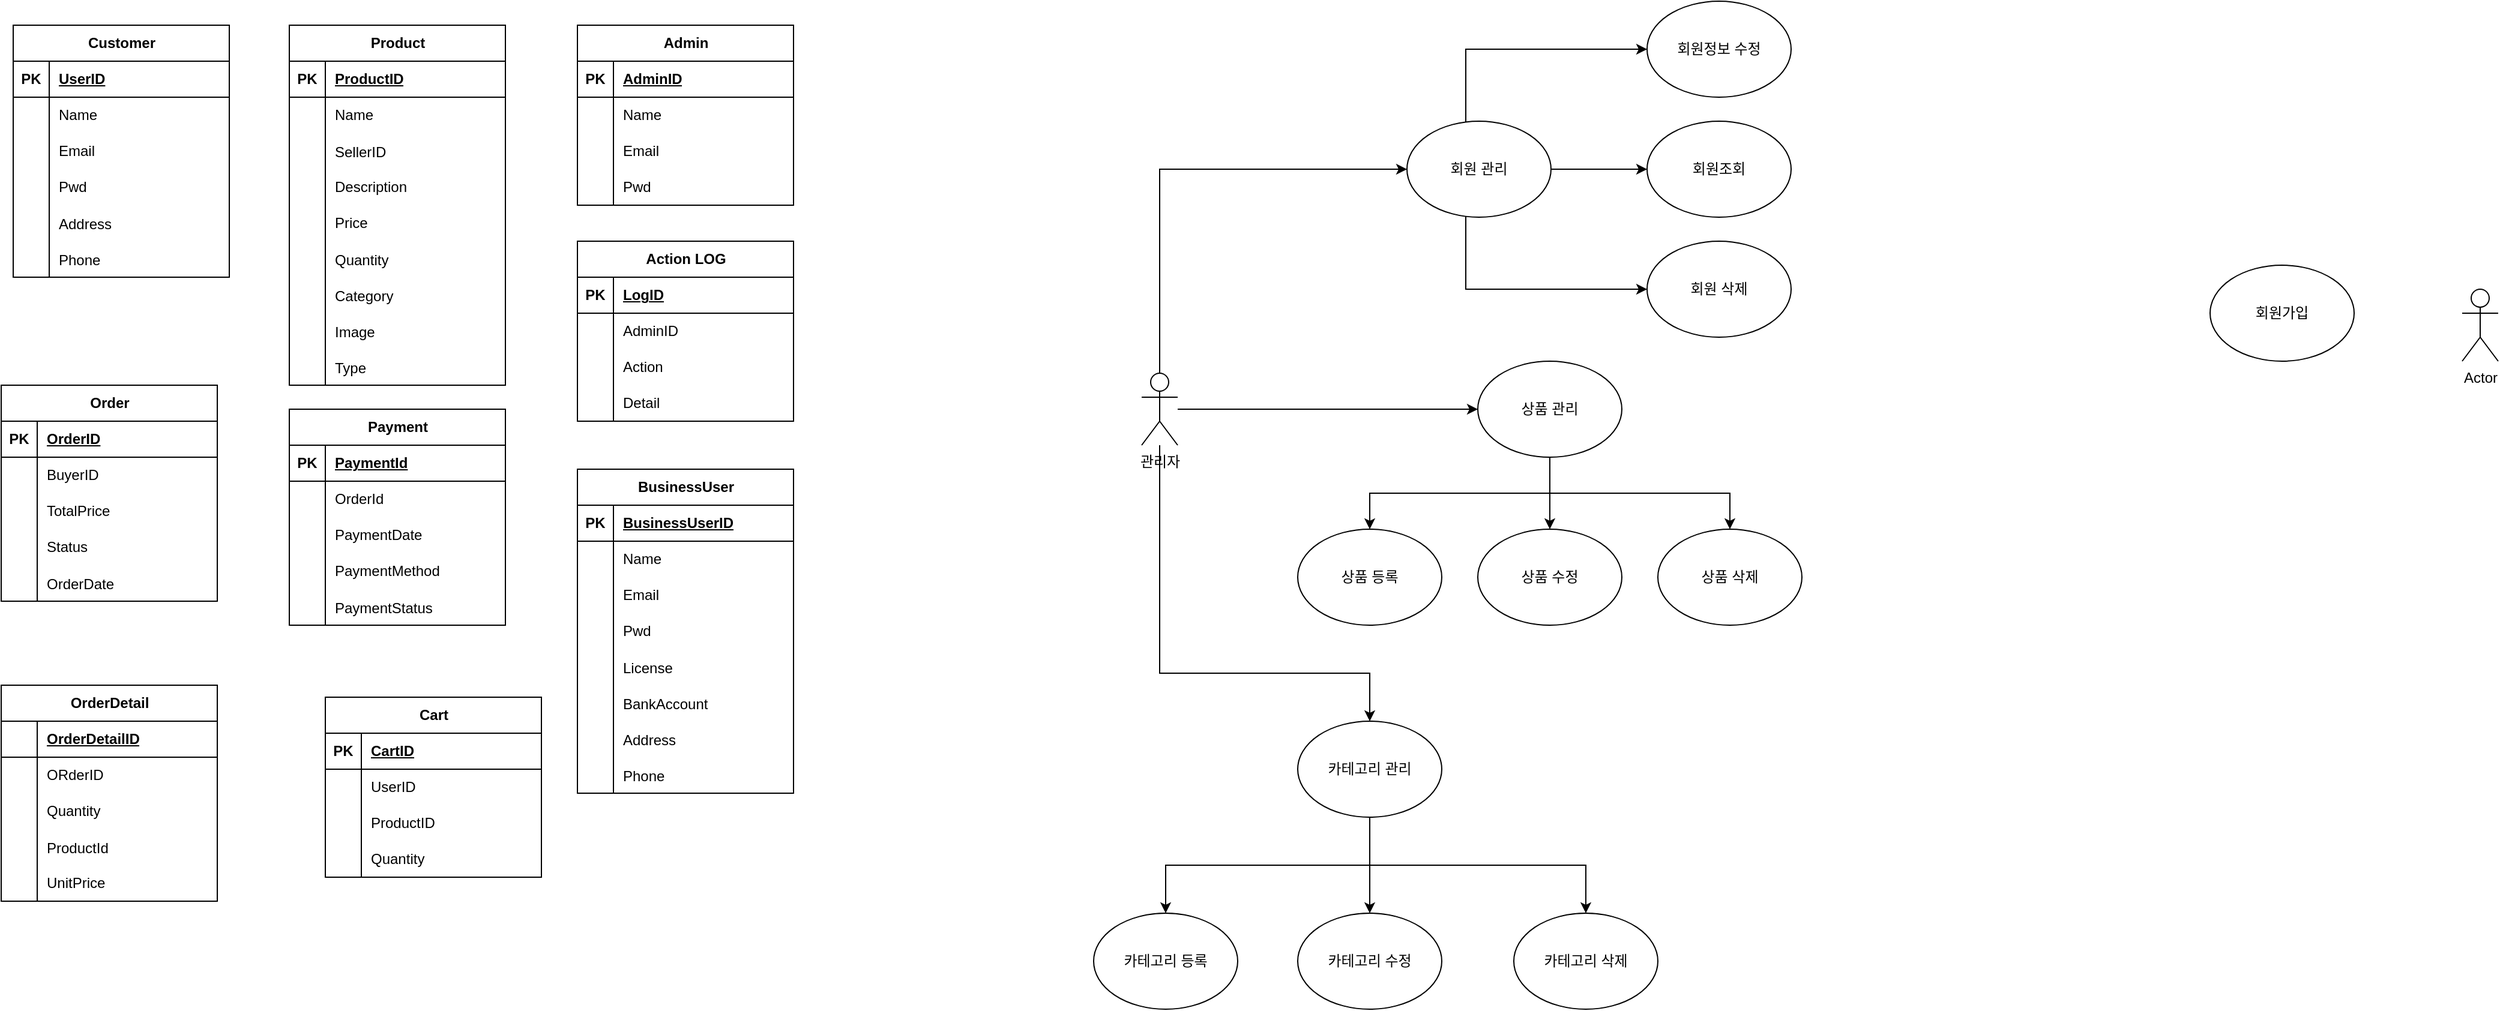 <mxfile version="24.7.12">
  <diagram name="페이지-1" id="uP_P-zgL6QfII3ChFyO7">
    <mxGraphModel dx="2074" dy="1132" grid="1" gridSize="10" guides="1" tooltips="1" connect="1" arrows="1" fold="1" page="1" pageScale="1" pageWidth="827" pageHeight="1169" math="0" shadow="0">
      <root>
        <mxCell id="0" />
        <mxCell id="1" parent="0" />
        <mxCell id="cni6qQfETZi5hYG43O0n-1" value="Customer" style="shape=table;startSize=30;container=1;collapsible=1;childLayout=tableLayout;fixedRows=1;rowLines=0;fontStyle=1;align=center;resizeLast=1;html=1;" parent="1" vertex="1">
          <mxGeometry x="80" y="150" width="180" height="210" as="geometry" />
        </mxCell>
        <mxCell id="cni6qQfETZi5hYG43O0n-2" value="" style="shape=tableRow;horizontal=0;startSize=0;swimlaneHead=0;swimlaneBody=0;fillColor=none;collapsible=0;dropTarget=0;points=[[0,0.5],[1,0.5]];portConstraint=eastwest;top=0;left=0;right=0;bottom=1;" parent="cni6qQfETZi5hYG43O0n-1" vertex="1">
          <mxGeometry y="30" width="180" height="30" as="geometry" />
        </mxCell>
        <mxCell id="cni6qQfETZi5hYG43O0n-3" value="PK" style="shape=partialRectangle;connectable=0;fillColor=none;top=0;left=0;bottom=0;right=0;fontStyle=1;overflow=hidden;whiteSpace=wrap;html=1;" parent="cni6qQfETZi5hYG43O0n-2" vertex="1">
          <mxGeometry width="30" height="30" as="geometry">
            <mxRectangle width="30" height="30" as="alternateBounds" />
          </mxGeometry>
        </mxCell>
        <mxCell id="cni6qQfETZi5hYG43O0n-4" value="UserID" style="shape=partialRectangle;connectable=0;fillColor=none;top=0;left=0;bottom=0;right=0;align=left;spacingLeft=6;fontStyle=5;overflow=hidden;whiteSpace=wrap;html=1;" parent="cni6qQfETZi5hYG43O0n-2" vertex="1">
          <mxGeometry x="30" width="150" height="30" as="geometry">
            <mxRectangle width="150" height="30" as="alternateBounds" />
          </mxGeometry>
        </mxCell>
        <mxCell id="cni6qQfETZi5hYG43O0n-5" value="" style="shape=tableRow;horizontal=0;startSize=0;swimlaneHead=0;swimlaneBody=0;fillColor=none;collapsible=0;dropTarget=0;points=[[0,0.5],[1,0.5]];portConstraint=eastwest;top=0;left=0;right=0;bottom=0;" parent="cni6qQfETZi5hYG43O0n-1" vertex="1">
          <mxGeometry y="60" width="180" height="30" as="geometry" />
        </mxCell>
        <mxCell id="cni6qQfETZi5hYG43O0n-6" value="" style="shape=partialRectangle;connectable=0;fillColor=none;top=0;left=0;bottom=0;right=0;editable=1;overflow=hidden;whiteSpace=wrap;html=1;" parent="cni6qQfETZi5hYG43O0n-5" vertex="1">
          <mxGeometry width="30" height="30" as="geometry">
            <mxRectangle width="30" height="30" as="alternateBounds" />
          </mxGeometry>
        </mxCell>
        <mxCell id="cni6qQfETZi5hYG43O0n-7" value="Name" style="shape=partialRectangle;connectable=0;fillColor=none;top=0;left=0;bottom=0;right=0;align=left;spacingLeft=6;overflow=hidden;whiteSpace=wrap;html=1;" parent="cni6qQfETZi5hYG43O0n-5" vertex="1">
          <mxGeometry x="30" width="150" height="30" as="geometry">
            <mxRectangle width="150" height="30" as="alternateBounds" />
          </mxGeometry>
        </mxCell>
        <mxCell id="cni6qQfETZi5hYG43O0n-8" value="" style="shape=tableRow;horizontal=0;startSize=0;swimlaneHead=0;swimlaneBody=0;fillColor=none;collapsible=0;dropTarget=0;points=[[0,0.5],[1,0.5]];portConstraint=eastwest;top=0;left=0;right=0;bottom=0;" parent="cni6qQfETZi5hYG43O0n-1" vertex="1">
          <mxGeometry y="90" width="180" height="30" as="geometry" />
        </mxCell>
        <mxCell id="cni6qQfETZi5hYG43O0n-9" value="" style="shape=partialRectangle;connectable=0;fillColor=none;top=0;left=0;bottom=0;right=0;editable=1;overflow=hidden;whiteSpace=wrap;html=1;" parent="cni6qQfETZi5hYG43O0n-8" vertex="1">
          <mxGeometry width="30" height="30" as="geometry">
            <mxRectangle width="30" height="30" as="alternateBounds" />
          </mxGeometry>
        </mxCell>
        <mxCell id="cni6qQfETZi5hYG43O0n-10" value="Email" style="shape=partialRectangle;connectable=0;fillColor=none;top=0;left=0;bottom=0;right=0;align=left;spacingLeft=6;overflow=hidden;whiteSpace=wrap;html=1;" parent="cni6qQfETZi5hYG43O0n-8" vertex="1">
          <mxGeometry x="30" width="150" height="30" as="geometry">
            <mxRectangle width="150" height="30" as="alternateBounds" />
          </mxGeometry>
        </mxCell>
        <mxCell id="cni6qQfETZi5hYG43O0n-11" value="" style="shape=tableRow;horizontal=0;startSize=0;swimlaneHead=0;swimlaneBody=0;fillColor=none;collapsible=0;dropTarget=0;points=[[0,0.5],[1,0.5]];portConstraint=eastwest;top=0;left=0;right=0;bottom=0;" parent="cni6qQfETZi5hYG43O0n-1" vertex="1">
          <mxGeometry y="120" width="180" height="30" as="geometry" />
        </mxCell>
        <mxCell id="cni6qQfETZi5hYG43O0n-12" value="" style="shape=partialRectangle;connectable=0;fillColor=none;top=0;left=0;bottom=0;right=0;editable=1;overflow=hidden;whiteSpace=wrap;html=1;" parent="cni6qQfETZi5hYG43O0n-11" vertex="1">
          <mxGeometry width="30" height="30" as="geometry">
            <mxRectangle width="30" height="30" as="alternateBounds" />
          </mxGeometry>
        </mxCell>
        <mxCell id="cni6qQfETZi5hYG43O0n-13" value="Pwd" style="shape=partialRectangle;connectable=0;fillColor=none;top=0;left=0;bottom=0;right=0;align=left;spacingLeft=6;overflow=hidden;whiteSpace=wrap;html=1;" parent="cni6qQfETZi5hYG43O0n-11" vertex="1">
          <mxGeometry x="30" width="150" height="30" as="geometry">
            <mxRectangle width="150" height="30" as="alternateBounds" />
          </mxGeometry>
        </mxCell>
        <mxCell id="cni6qQfETZi5hYG43O0n-15" value="" style="shape=tableRow;horizontal=0;startSize=0;swimlaneHead=0;swimlaneBody=0;fillColor=none;collapsible=0;dropTarget=0;points=[[0,0.5],[1,0.5]];portConstraint=eastwest;top=0;left=0;right=0;bottom=0;" parent="cni6qQfETZi5hYG43O0n-1" vertex="1">
          <mxGeometry y="150" width="180" height="30" as="geometry" />
        </mxCell>
        <mxCell id="cni6qQfETZi5hYG43O0n-16" value="" style="shape=partialRectangle;connectable=0;fillColor=none;top=0;left=0;bottom=0;right=0;editable=1;overflow=hidden;" parent="cni6qQfETZi5hYG43O0n-15" vertex="1">
          <mxGeometry width="30" height="30" as="geometry">
            <mxRectangle width="30" height="30" as="alternateBounds" />
          </mxGeometry>
        </mxCell>
        <mxCell id="cni6qQfETZi5hYG43O0n-17" value="Address" style="shape=partialRectangle;connectable=0;fillColor=none;top=0;left=0;bottom=0;right=0;align=left;spacingLeft=6;overflow=hidden;" parent="cni6qQfETZi5hYG43O0n-15" vertex="1">
          <mxGeometry x="30" width="150" height="30" as="geometry">
            <mxRectangle width="150" height="30" as="alternateBounds" />
          </mxGeometry>
        </mxCell>
        <mxCell id="cni6qQfETZi5hYG43O0n-18" value="" style="shape=tableRow;horizontal=0;startSize=0;swimlaneHead=0;swimlaneBody=0;fillColor=none;collapsible=0;dropTarget=0;points=[[0,0.5],[1,0.5]];portConstraint=eastwest;top=0;left=0;right=0;bottom=0;" parent="cni6qQfETZi5hYG43O0n-1" vertex="1">
          <mxGeometry y="180" width="180" height="30" as="geometry" />
        </mxCell>
        <mxCell id="cni6qQfETZi5hYG43O0n-19" value="" style="shape=partialRectangle;connectable=0;fillColor=none;top=0;left=0;bottom=0;right=0;editable=1;overflow=hidden;" parent="cni6qQfETZi5hYG43O0n-18" vertex="1">
          <mxGeometry width="30" height="30" as="geometry">
            <mxRectangle width="30" height="30" as="alternateBounds" />
          </mxGeometry>
        </mxCell>
        <mxCell id="cni6qQfETZi5hYG43O0n-20" value="Phone" style="shape=partialRectangle;connectable=0;fillColor=none;top=0;left=0;bottom=0;right=0;align=left;spacingLeft=6;overflow=hidden;" parent="cni6qQfETZi5hYG43O0n-18" vertex="1">
          <mxGeometry x="30" width="150" height="30" as="geometry">
            <mxRectangle width="150" height="30" as="alternateBounds" />
          </mxGeometry>
        </mxCell>
        <mxCell id="cni6qQfETZi5hYG43O0n-21" value="Product" style="shape=table;startSize=30;container=1;collapsible=1;childLayout=tableLayout;fixedRows=1;rowLines=0;fontStyle=1;align=center;resizeLast=1;html=1;" parent="1" vertex="1">
          <mxGeometry x="310" y="150" width="180" height="300" as="geometry" />
        </mxCell>
        <mxCell id="cni6qQfETZi5hYG43O0n-22" value="" style="shape=tableRow;horizontal=0;startSize=0;swimlaneHead=0;swimlaneBody=0;fillColor=none;collapsible=0;dropTarget=0;points=[[0,0.5],[1,0.5]];portConstraint=eastwest;top=0;left=0;right=0;bottom=1;" parent="cni6qQfETZi5hYG43O0n-21" vertex="1">
          <mxGeometry y="30" width="180" height="30" as="geometry" />
        </mxCell>
        <mxCell id="cni6qQfETZi5hYG43O0n-23" value="PK" style="shape=partialRectangle;connectable=0;fillColor=none;top=0;left=0;bottom=0;right=0;fontStyle=1;overflow=hidden;whiteSpace=wrap;html=1;" parent="cni6qQfETZi5hYG43O0n-22" vertex="1">
          <mxGeometry width="30" height="30" as="geometry">
            <mxRectangle width="30" height="30" as="alternateBounds" />
          </mxGeometry>
        </mxCell>
        <mxCell id="cni6qQfETZi5hYG43O0n-24" value="ProductID" style="shape=partialRectangle;connectable=0;fillColor=none;top=0;left=0;bottom=0;right=0;align=left;spacingLeft=6;fontStyle=5;overflow=hidden;whiteSpace=wrap;html=1;" parent="cni6qQfETZi5hYG43O0n-22" vertex="1">
          <mxGeometry x="30" width="150" height="30" as="geometry">
            <mxRectangle width="150" height="30" as="alternateBounds" />
          </mxGeometry>
        </mxCell>
        <mxCell id="cni6qQfETZi5hYG43O0n-25" value="" style="shape=tableRow;horizontal=0;startSize=0;swimlaneHead=0;swimlaneBody=0;fillColor=none;collapsible=0;dropTarget=0;points=[[0,0.5],[1,0.5]];portConstraint=eastwest;top=0;left=0;right=0;bottom=0;" parent="cni6qQfETZi5hYG43O0n-21" vertex="1">
          <mxGeometry y="60" width="180" height="30" as="geometry" />
        </mxCell>
        <mxCell id="cni6qQfETZi5hYG43O0n-26" value="" style="shape=partialRectangle;connectable=0;fillColor=none;top=0;left=0;bottom=0;right=0;editable=1;overflow=hidden;whiteSpace=wrap;html=1;" parent="cni6qQfETZi5hYG43O0n-25" vertex="1">
          <mxGeometry width="30" height="30" as="geometry">
            <mxRectangle width="30" height="30" as="alternateBounds" />
          </mxGeometry>
        </mxCell>
        <mxCell id="cni6qQfETZi5hYG43O0n-27" value="Name" style="shape=partialRectangle;connectable=0;fillColor=none;top=0;left=0;bottom=0;right=0;align=left;spacingLeft=6;overflow=hidden;whiteSpace=wrap;html=1;" parent="cni6qQfETZi5hYG43O0n-25" vertex="1">
          <mxGeometry x="30" width="150" height="30" as="geometry">
            <mxRectangle width="150" height="30" as="alternateBounds" />
          </mxGeometry>
        </mxCell>
        <mxCell id="cni6qQfETZi5hYG43O0n-136" value="" style="shape=tableRow;horizontal=0;startSize=0;swimlaneHead=0;swimlaneBody=0;fillColor=none;collapsible=0;dropTarget=0;points=[[0,0.5],[1,0.5]];portConstraint=eastwest;top=0;left=0;right=0;bottom=0;" parent="cni6qQfETZi5hYG43O0n-21" vertex="1">
          <mxGeometry y="90" width="180" height="30" as="geometry" />
        </mxCell>
        <mxCell id="cni6qQfETZi5hYG43O0n-137" value="" style="shape=partialRectangle;connectable=0;fillColor=none;top=0;left=0;bottom=0;right=0;editable=1;overflow=hidden;" parent="cni6qQfETZi5hYG43O0n-136" vertex="1">
          <mxGeometry width="30" height="30" as="geometry">
            <mxRectangle width="30" height="30" as="alternateBounds" />
          </mxGeometry>
        </mxCell>
        <mxCell id="cni6qQfETZi5hYG43O0n-138" value="SellerID" style="shape=partialRectangle;connectable=0;fillColor=none;top=0;left=0;bottom=0;right=0;align=left;spacingLeft=6;overflow=hidden;" parent="cni6qQfETZi5hYG43O0n-136" vertex="1">
          <mxGeometry x="30" width="150" height="30" as="geometry">
            <mxRectangle width="150" height="30" as="alternateBounds" />
          </mxGeometry>
        </mxCell>
        <mxCell id="cni6qQfETZi5hYG43O0n-28" value="" style="shape=tableRow;horizontal=0;startSize=0;swimlaneHead=0;swimlaneBody=0;fillColor=none;collapsible=0;dropTarget=0;points=[[0,0.5],[1,0.5]];portConstraint=eastwest;top=0;left=0;right=0;bottom=0;" parent="cni6qQfETZi5hYG43O0n-21" vertex="1">
          <mxGeometry y="120" width="180" height="30" as="geometry" />
        </mxCell>
        <mxCell id="cni6qQfETZi5hYG43O0n-29" value="" style="shape=partialRectangle;connectable=0;fillColor=none;top=0;left=0;bottom=0;right=0;editable=1;overflow=hidden;whiteSpace=wrap;html=1;" parent="cni6qQfETZi5hYG43O0n-28" vertex="1">
          <mxGeometry width="30" height="30" as="geometry">
            <mxRectangle width="30" height="30" as="alternateBounds" />
          </mxGeometry>
        </mxCell>
        <mxCell id="cni6qQfETZi5hYG43O0n-30" value="Description" style="shape=partialRectangle;connectable=0;fillColor=none;top=0;left=0;bottom=0;right=0;align=left;spacingLeft=6;overflow=hidden;whiteSpace=wrap;html=1;" parent="cni6qQfETZi5hYG43O0n-28" vertex="1">
          <mxGeometry x="30" width="150" height="30" as="geometry">
            <mxRectangle width="150" height="30" as="alternateBounds" />
          </mxGeometry>
        </mxCell>
        <mxCell id="cni6qQfETZi5hYG43O0n-31" value="" style="shape=tableRow;horizontal=0;startSize=0;swimlaneHead=0;swimlaneBody=0;fillColor=none;collapsible=0;dropTarget=0;points=[[0,0.5],[1,0.5]];portConstraint=eastwest;top=0;left=0;right=0;bottom=0;" parent="cni6qQfETZi5hYG43O0n-21" vertex="1">
          <mxGeometry y="150" width="180" height="30" as="geometry" />
        </mxCell>
        <mxCell id="cni6qQfETZi5hYG43O0n-32" value="" style="shape=partialRectangle;connectable=0;fillColor=none;top=0;left=0;bottom=0;right=0;editable=1;overflow=hidden;whiteSpace=wrap;html=1;" parent="cni6qQfETZi5hYG43O0n-31" vertex="1">
          <mxGeometry width="30" height="30" as="geometry">
            <mxRectangle width="30" height="30" as="alternateBounds" />
          </mxGeometry>
        </mxCell>
        <mxCell id="cni6qQfETZi5hYG43O0n-33" value="Price" style="shape=partialRectangle;connectable=0;fillColor=none;top=0;left=0;bottom=0;right=0;align=left;spacingLeft=6;overflow=hidden;whiteSpace=wrap;html=1;" parent="cni6qQfETZi5hYG43O0n-31" vertex="1">
          <mxGeometry x="30" width="150" height="30" as="geometry">
            <mxRectangle width="150" height="30" as="alternateBounds" />
          </mxGeometry>
        </mxCell>
        <mxCell id="cni6qQfETZi5hYG43O0n-34" value="" style="shape=tableRow;horizontal=0;startSize=0;swimlaneHead=0;swimlaneBody=0;fillColor=none;collapsible=0;dropTarget=0;points=[[0,0.5],[1,0.5]];portConstraint=eastwest;top=0;left=0;right=0;bottom=0;" parent="cni6qQfETZi5hYG43O0n-21" vertex="1">
          <mxGeometry y="180" width="180" height="30" as="geometry" />
        </mxCell>
        <mxCell id="cni6qQfETZi5hYG43O0n-35" value="" style="shape=partialRectangle;connectable=0;fillColor=none;top=0;left=0;bottom=0;right=0;editable=1;overflow=hidden;" parent="cni6qQfETZi5hYG43O0n-34" vertex="1">
          <mxGeometry width="30" height="30" as="geometry">
            <mxRectangle width="30" height="30" as="alternateBounds" />
          </mxGeometry>
        </mxCell>
        <mxCell id="cni6qQfETZi5hYG43O0n-36" value="Quantity" style="shape=partialRectangle;connectable=0;fillColor=none;top=0;left=0;bottom=0;right=0;align=left;spacingLeft=6;overflow=hidden;" parent="cni6qQfETZi5hYG43O0n-34" vertex="1">
          <mxGeometry x="30" width="150" height="30" as="geometry">
            <mxRectangle width="150" height="30" as="alternateBounds" />
          </mxGeometry>
        </mxCell>
        <mxCell id="cni6qQfETZi5hYG43O0n-37" value="" style="shape=tableRow;horizontal=0;startSize=0;swimlaneHead=0;swimlaneBody=0;fillColor=none;collapsible=0;dropTarget=0;points=[[0,0.5],[1,0.5]];portConstraint=eastwest;top=0;left=0;right=0;bottom=0;" parent="cni6qQfETZi5hYG43O0n-21" vertex="1">
          <mxGeometry y="210" width="180" height="30" as="geometry" />
        </mxCell>
        <mxCell id="cni6qQfETZi5hYG43O0n-38" value="" style="shape=partialRectangle;connectable=0;fillColor=none;top=0;left=0;bottom=0;right=0;editable=1;overflow=hidden;" parent="cni6qQfETZi5hYG43O0n-37" vertex="1">
          <mxGeometry width="30" height="30" as="geometry">
            <mxRectangle width="30" height="30" as="alternateBounds" />
          </mxGeometry>
        </mxCell>
        <mxCell id="cni6qQfETZi5hYG43O0n-39" value="Category" style="shape=partialRectangle;connectable=0;fillColor=none;top=0;left=0;bottom=0;right=0;align=left;spacingLeft=6;overflow=hidden;" parent="cni6qQfETZi5hYG43O0n-37" vertex="1">
          <mxGeometry x="30" width="150" height="30" as="geometry">
            <mxRectangle width="150" height="30" as="alternateBounds" />
          </mxGeometry>
        </mxCell>
        <mxCell id="cni6qQfETZi5hYG43O0n-53" value="" style="shape=tableRow;horizontal=0;startSize=0;swimlaneHead=0;swimlaneBody=0;fillColor=none;collapsible=0;dropTarget=0;points=[[0,0.5],[1,0.5]];portConstraint=eastwest;top=0;left=0;right=0;bottom=0;" parent="cni6qQfETZi5hYG43O0n-21" vertex="1">
          <mxGeometry y="240" width="180" height="30" as="geometry" />
        </mxCell>
        <mxCell id="cni6qQfETZi5hYG43O0n-54" value="" style="shape=partialRectangle;connectable=0;fillColor=none;top=0;left=0;bottom=0;right=0;editable=1;overflow=hidden;" parent="cni6qQfETZi5hYG43O0n-53" vertex="1">
          <mxGeometry width="30" height="30" as="geometry">
            <mxRectangle width="30" height="30" as="alternateBounds" />
          </mxGeometry>
        </mxCell>
        <mxCell id="cni6qQfETZi5hYG43O0n-55" value="Image" style="shape=partialRectangle;connectable=0;fillColor=none;top=0;left=0;bottom=0;right=0;align=left;spacingLeft=6;overflow=hidden;" parent="cni6qQfETZi5hYG43O0n-53" vertex="1">
          <mxGeometry x="30" width="150" height="30" as="geometry">
            <mxRectangle width="150" height="30" as="alternateBounds" />
          </mxGeometry>
        </mxCell>
        <mxCell id="cni6qQfETZi5hYG43O0n-139" value="" style="shape=tableRow;horizontal=0;startSize=0;swimlaneHead=0;swimlaneBody=0;fillColor=none;collapsible=0;dropTarget=0;points=[[0,0.5],[1,0.5]];portConstraint=eastwest;top=0;left=0;right=0;bottom=0;" parent="cni6qQfETZi5hYG43O0n-21" vertex="1">
          <mxGeometry y="270" width="180" height="30" as="geometry" />
        </mxCell>
        <mxCell id="cni6qQfETZi5hYG43O0n-140" value="" style="shape=partialRectangle;connectable=0;fillColor=none;top=0;left=0;bottom=0;right=0;editable=1;overflow=hidden;" parent="cni6qQfETZi5hYG43O0n-139" vertex="1">
          <mxGeometry width="30" height="30" as="geometry">
            <mxRectangle width="30" height="30" as="alternateBounds" />
          </mxGeometry>
        </mxCell>
        <mxCell id="cni6qQfETZi5hYG43O0n-141" value="Type" style="shape=partialRectangle;connectable=0;fillColor=none;top=0;left=0;bottom=0;right=0;align=left;spacingLeft=6;overflow=hidden;" parent="cni6qQfETZi5hYG43O0n-139" vertex="1">
          <mxGeometry x="30" width="150" height="30" as="geometry">
            <mxRectangle width="150" height="30" as="alternateBounds" />
          </mxGeometry>
        </mxCell>
        <mxCell id="cni6qQfETZi5hYG43O0n-40" value="Cart" style="shape=table;startSize=30;container=1;collapsible=1;childLayout=tableLayout;fixedRows=1;rowLines=0;fontStyle=1;align=center;resizeLast=1;html=1;" parent="1" vertex="1">
          <mxGeometry x="340" y="710" width="180" height="150" as="geometry" />
        </mxCell>
        <mxCell id="cni6qQfETZi5hYG43O0n-41" value="" style="shape=tableRow;horizontal=0;startSize=0;swimlaneHead=0;swimlaneBody=0;fillColor=none;collapsible=0;dropTarget=0;points=[[0,0.5],[1,0.5]];portConstraint=eastwest;top=0;left=0;right=0;bottom=1;" parent="cni6qQfETZi5hYG43O0n-40" vertex="1">
          <mxGeometry y="30" width="180" height="30" as="geometry" />
        </mxCell>
        <mxCell id="cni6qQfETZi5hYG43O0n-42" value="PK" style="shape=partialRectangle;connectable=0;fillColor=none;top=0;left=0;bottom=0;right=0;fontStyle=1;overflow=hidden;whiteSpace=wrap;html=1;" parent="cni6qQfETZi5hYG43O0n-41" vertex="1">
          <mxGeometry width="30" height="30" as="geometry">
            <mxRectangle width="30" height="30" as="alternateBounds" />
          </mxGeometry>
        </mxCell>
        <mxCell id="cni6qQfETZi5hYG43O0n-43" value="CartID" style="shape=partialRectangle;connectable=0;fillColor=none;top=0;left=0;bottom=0;right=0;align=left;spacingLeft=6;fontStyle=5;overflow=hidden;whiteSpace=wrap;html=1;" parent="cni6qQfETZi5hYG43O0n-41" vertex="1">
          <mxGeometry x="30" width="150" height="30" as="geometry">
            <mxRectangle width="150" height="30" as="alternateBounds" />
          </mxGeometry>
        </mxCell>
        <mxCell id="cni6qQfETZi5hYG43O0n-44" value="" style="shape=tableRow;horizontal=0;startSize=0;swimlaneHead=0;swimlaneBody=0;fillColor=none;collapsible=0;dropTarget=0;points=[[0,0.5],[1,0.5]];portConstraint=eastwest;top=0;left=0;right=0;bottom=0;" parent="cni6qQfETZi5hYG43O0n-40" vertex="1">
          <mxGeometry y="60" width="180" height="30" as="geometry" />
        </mxCell>
        <mxCell id="cni6qQfETZi5hYG43O0n-45" value="" style="shape=partialRectangle;connectable=0;fillColor=none;top=0;left=0;bottom=0;right=0;editable=1;overflow=hidden;whiteSpace=wrap;html=1;" parent="cni6qQfETZi5hYG43O0n-44" vertex="1">
          <mxGeometry width="30" height="30" as="geometry">
            <mxRectangle width="30" height="30" as="alternateBounds" />
          </mxGeometry>
        </mxCell>
        <mxCell id="cni6qQfETZi5hYG43O0n-46" value="UserID" style="shape=partialRectangle;connectable=0;fillColor=none;top=0;left=0;bottom=0;right=0;align=left;spacingLeft=6;overflow=hidden;whiteSpace=wrap;html=1;" parent="cni6qQfETZi5hYG43O0n-44" vertex="1">
          <mxGeometry x="30" width="150" height="30" as="geometry">
            <mxRectangle width="150" height="30" as="alternateBounds" />
          </mxGeometry>
        </mxCell>
        <mxCell id="cni6qQfETZi5hYG43O0n-47" value="" style="shape=tableRow;horizontal=0;startSize=0;swimlaneHead=0;swimlaneBody=0;fillColor=none;collapsible=0;dropTarget=0;points=[[0,0.5],[1,0.5]];portConstraint=eastwest;top=0;left=0;right=0;bottom=0;" parent="cni6qQfETZi5hYG43O0n-40" vertex="1">
          <mxGeometry y="90" width="180" height="30" as="geometry" />
        </mxCell>
        <mxCell id="cni6qQfETZi5hYG43O0n-48" value="" style="shape=partialRectangle;connectable=0;fillColor=none;top=0;left=0;bottom=0;right=0;editable=1;overflow=hidden;whiteSpace=wrap;html=1;" parent="cni6qQfETZi5hYG43O0n-47" vertex="1">
          <mxGeometry width="30" height="30" as="geometry">
            <mxRectangle width="30" height="30" as="alternateBounds" />
          </mxGeometry>
        </mxCell>
        <mxCell id="cni6qQfETZi5hYG43O0n-49" value="ProductID" style="shape=partialRectangle;connectable=0;fillColor=none;top=0;left=0;bottom=0;right=0;align=left;spacingLeft=6;overflow=hidden;whiteSpace=wrap;html=1;" parent="cni6qQfETZi5hYG43O0n-47" vertex="1">
          <mxGeometry x="30" width="150" height="30" as="geometry">
            <mxRectangle width="150" height="30" as="alternateBounds" />
          </mxGeometry>
        </mxCell>
        <mxCell id="cni6qQfETZi5hYG43O0n-50" value="" style="shape=tableRow;horizontal=0;startSize=0;swimlaneHead=0;swimlaneBody=0;fillColor=none;collapsible=0;dropTarget=0;points=[[0,0.5],[1,0.5]];portConstraint=eastwest;top=0;left=0;right=0;bottom=0;" parent="cni6qQfETZi5hYG43O0n-40" vertex="1">
          <mxGeometry y="120" width="180" height="30" as="geometry" />
        </mxCell>
        <mxCell id="cni6qQfETZi5hYG43O0n-51" value="" style="shape=partialRectangle;connectable=0;fillColor=none;top=0;left=0;bottom=0;right=0;editable=1;overflow=hidden;whiteSpace=wrap;html=1;" parent="cni6qQfETZi5hYG43O0n-50" vertex="1">
          <mxGeometry width="30" height="30" as="geometry">
            <mxRectangle width="30" height="30" as="alternateBounds" />
          </mxGeometry>
        </mxCell>
        <mxCell id="cni6qQfETZi5hYG43O0n-52" value="Quantity" style="shape=partialRectangle;connectable=0;fillColor=none;top=0;left=0;bottom=0;right=0;align=left;spacingLeft=6;overflow=hidden;whiteSpace=wrap;html=1;" parent="cni6qQfETZi5hYG43O0n-50" vertex="1">
          <mxGeometry x="30" width="150" height="30" as="geometry">
            <mxRectangle width="150" height="30" as="alternateBounds" />
          </mxGeometry>
        </mxCell>
        <mxCell id="cni6qQfETZi5hYG43O0n-56" value="Order" style="shape=table;startSize=30;container=1;collapsible=1;childLayout=tableLayout;fixedRows=1;rowLines=0;fontStyle=1;align=center;resizeLast=1;html=1;" parent="1" vertex="1">
          <mxGeometry x="70" y="450" width="180" height="180" as="geometry" />
        </mxCell>
        <mxCell id="cni6qQfETZi5hYG43O0n-57" value="" style="shape=tableRow;horizontal=0;startSize=0;swimlaneHead=0;swimlaneBody=0;fillColor=none;collapsible=0;dropTarget=0;points=[[0,0.5],[1,0.5]];portConstraint=eastwest;top=0;left=0;right=0;bottom=1;" parent="cni6qQfETZi5hYG43O0n-56" vertex="1">
          <mxGeometry y="30" width="180" height="30" as="geometry" />
        </mxCell>
        <mxCell id="cni6qQfETZi5hYG43O0n-58" value="PK" style="shape=partialRectangle;connectable=0;fillColor=none;top=0;left=0;bottom=0;right=0;fontStyle=1;overflow=hidden;whiteSpace=wrap;html=1;" parent="cni6qQfETZi5hYG43O0n-57" vertex="1">
          <mxGeometry width="30" height="30" as="geometry">
            <mxRectangle width="30" height="30" as="alternateBounds" />
          </mxGeometry>
        </mxCell>
        <mxCell id="cni6qQfETZi5hYG43O0n-59" value="OrderID" style="shape=partialRectangle;connectable=0;fillColor=none;top=0;left=0;bottom=0;right=0;align=left;spacingLeft=6;fontStyle=5;overflow=hidden;whiteSpace=wrap;html=1;" parent="cni6qQfETZi5hYG43O0n-57" vertex="1">
          <mxGeometry x="30" width="150" height="30" as="geometry">
            <mxRectangle width="150" height="30" as="alternateBounds" />
          </mxGeometry>
        </mxCell>
        <mxCell id="cni6qQfETZi5hYG43O0n-60" value="" style="shape=tableRow;horizontal=0;startSize=0;swimlaneHead=0;swimlaneBody=0;fillColor=none;collapsible=0;dropTarget=0;points=[[0,0.5],[1,0.5]];portConstraint=eastwest;top=0;left=0;right=0;bottom=0;" parent="cni6qQfETZi5hYG43O0n-56" vertex="1">
          <mxGeometry y="60" width="180" height="30" as="geometry" />
        </mxCell>
        <mxCell id="cni6qQfETZi5hYG43O0n-61" value="" style="shape=partialRectangle;connectable=0;fillColor=none;top=0;left=0;bottom=0;right=0;editable=1;overflow=hidden;whiteSpace=wrap;html=1;" parent="cni6qQfETZi5hYG43O0n-60" vertex="1">
          <mxGeometry width="30" height="30" as="geometry">
            <mxRectangle width="30" height="30" as="alternateBounds" />
          </mxGeometry>
        </mxCell>
        <mxCell id="cni6qQfETZi5hYG43O0n-62" value="BuyerID" style="shape=partialRectangle;connectable=0;fillColor=none;top=0;left=0;bottom=0;right=0;align=left;spacingLeft=6;overflow=hidden;whiteSpace=wrap;html=1;" parent="cni6qQfETZi5hYG43O0n-60" vertex="1">
          <mxGeometry x="30" width="150" height="30" as="geometry">
            <mxRectangle width="150" height="30" as="alternateBounds" />
          </mxGeometry>
        </mxCell>
        <mxCell id="cni6qQfETZi5hYG43O0n-63" value="" style="shape=tableRow;horizontal=0;startSize=0;swimlaneHead=0;swimlaneBody=0;fillColor=none;collapsible=0;dropTarget=0;points=[[0,0.5],[1,0.5]];portConstraint=eastwest;top=0;left=0;right=0;bottom=0;" parent="cni6qQfETZi5hYG43O0n-56" vertex="1">
          <mxGeometry y="90" width="180" height="30" as="geometry" />
        </mxCell>
        <mxCell id="cni6qQfETZi5hYG43O0n-64" value="" style="shape=partialRectangle;connectable=0;fillColor=none;top=0;left=0;bottom=0;right=0;editable=1;overflow=hidden;whiteSpace=wrap;html=1;" parent="cni6qQfETZi5hYG43O0n-63" vertex="1">
          <mxGeometry width="30" height="30" as="geometry">
            <mxRectangle width="30" height="30" as="alternateBounds" />
          </mxGeometry>
        </mxCell>
        <mxCell id="cni6qQfETZi5hYG43O0n-65" value="TotalPrice" style="shape=partialRectangle;connectable=0;fillColor=none;top=0;left=0;bottom=0;right=0;align=left;spacingLeft=6;overflow=hidden;whiteSpace=wrap;html=1;" parent="cni6qQfETZi5hYG43O0n-63" vertex="1">
          <mxGeometry x="30" width="150" height="30" as="geometry">
            <mxRectangle width="150" height="30" as="alternateBounds" />
          </mxGeometry>
        </mxCell>
        <mxCell id="cni6qQfETZi5hYG43O0n-66" value="" style="shape=tableRow;horizontal=0;startSize=0;swimlaneHead=0;swimlaneBody=0;fillColor=none;collapsible=0;dropTarget=0;points=[[0,0.5],[1,0.5]];portConstraint=eastwest;top=0;left=0;right=0;bottom=0;" parent="cni6qQfETZi5hYG43O0n-56" vertex="1">
          <mxGeometry y="120" width="180" height="30" as="geometry" />
        </mxCell>
        <mxCell id="cni6qQfETZi5hYG43O0n-67" value="" style="shape=partialRectangle;connectable=0;fillColor=none;top=0;left=0;bottom=0;right=0;editable=1;overflow=hidden;whiteSpace=wrap;html=1;" parent="cni6qQfETZi5hYG43O0n-66" vertex="1">
          <mxGeometry width="30" height="30" as="geometry">
            <mxRectangle width="30" height="30" as="alternateBounds" />
          </mxGeometry>
        </mxCell>
        <mxCell id="cni6qQfETZi5hYG43O0n-68" value="Status" style="shape=partialRectangle;connectable=0;fillColor=none;top=0;left=0;bottom=0;right=0;align=left;spacingLeft=6;overflow=hidden;whiteSpace=wrap;html=1;" parent="cni6qQfETZi5hYG43O0n-66" vertex="1">
          <mxGeometry x="30" width="150" height="30" as="geometry">
            <mxRectangle width="150" height="30" as="alternateBounds" />
          </mxGeometry>
        </mxCell>
        <mxCell id="cni6qQfETZi5hYG43O0n-69" value="" style="shape=tableRow;horizontal=0;startSize=0;swimlaneHead=0;swimlaneBody=0;fillColor=none;collapsible=0;dropTarget=0;points=[[0,0.5],[1,0.5]];portConstraint=eastwest;top=0;left=0;right=0;bottom=0;" parent="cni6qQfETZi5hYG43O0n-56" vertex="1">
          <mxGeometry y="150" width="180" height="30" as="geometry" />
        </mxCell>
        <mxCell id="cni6qQfETZi5hYG43O0n-70" value="" style="shape=partialRectangle;connectable=0;fillColor=none;top=0;left=0;bottom=0;right=0;editable=1;overflow=hidden;" parent="cni6qQfETZi5hYG43O0n-69" vertex="1">
          <mxGeometry width="30" height="30" as="geometry">
            <mxRectangle width="30" height="30" as="alternateBounds" />
          </mxGeometry>
        </mxCell>
        <mxCell id="cni6qQfETZi5hYG43O0n-71" value="OrderDate" style="shape=partialRectangle;connectable=0;fillColor=none;top=0;left=0;bottom=0;right=0;align=left;spacingLeft=6;overflow=hidden;" parent="cni6qQfETZi5hYG43O0n-69" vertex="1">
          <mxGeometry x="30" width="150" height="30" as="geometry">
            <mxRectangle width="150" height="30" as="alternateBounds" />
          </mxGeometry>
        </mxCell>
        <mxCell id="cni6qQfETZi5hYG43O0n-72" value="OrderDetail" style="shape=table;startSize=30;container=1;collapsible=1;childLayout=tableLayout;fixedRows=1;rowLines=0;fontStyle=1;align=center;resizeLast=1;html=1;" parent="1" vertex="1">
          <mxGeometry x="70" y="700" width="180" height="180" as="geometry" />
        </mxCell>
        <mxCell id="cni6qQfETZi5hYG43O0n-73" value="" style="shape=tableRow;horizontal=0;startSize=0;swimlaneHead=0;swimlaneBody=0;fillColor=none;collapsible=0;dropTarget=0;points=[[0,0.5],[1,0.5]];portConstraint=eastwest;top=0;left=0;right=0;bottom=1;" parent="cni6qQfETZi5hYG43O0n-72" vertex="1">
          <mxGeometry y="30" width="180" height="30" as="geometry" />
        </mxCell>
        <mxCell id="cni6qQfETZi5hYG43O0n-74" value="&lt;blockquote style=&quot;margin: 0 0 0 40px; border: none; padding: 0px;&quot;&gt;&lt;blockquote style=&quot;margin: 0 0 0 40px; border: none; padding: 0px;&quot;&gt;PK&lt;/blockquote&gt;&lt;/blockquote&gt;" style="shape=partialRectangle;connectable=0;fillColor=none;top=0;left=0;bottom=0;right=0;fontStyle=1;overflow=hidden;whiteSpace=wrap;html=1;" parent="cni6qQfETZi5hYG43O0n-73" vertex="1">
          <mxGeometry width="30" height="30" as="geometry">
            <mxRectangle width="30" height="30" as="alternateBounds" />
          </mxGeometry>
        </mxCell>
        <mxCell id="cni6qQfETZi5hYG43O0n-75" value="OrderDetailID" style="shape=partialRectangle;connectable=0;fillColor=none;top=0;left=0;bottom=0;right=0;align=left;spacingLeft=6;fontStyle=5;overflow=hidden;whiteSpace=wrap;html=1;" parent="cni6qQfETZi5hYG43O0n-73" vertex="1">
          <mxGeometry x="30" width="150" height="30" as="geometry">
            <mxRectangle width="150" height="30" as="alternateBounds" />
          </mxGeometry>
        </mxCell>
        <mxCell id="cni6qQfETZi5hYG43O0n-76" value="" style="shape=tableRow;horizontal=0;startSize=0;swimlaneHead=0;swimlaneBody=0;fillColor=none;collapsible=0;dropTarget=0;points=[[0,0.5],[1,0.5]];portConstraint=eastwest;top=0;left=0;right=0;bottom=0;" parent="cni6qQfETZi5hYG43O0n-72" vertex="1">
          <mxGeometry y="60" width="180" height="30" as="geometry" />
        </mxCell>
        <mxCell id="cni6qQfETZi5hYG43O0n-77" value="" style="shape=partialRectangle;connectable=0;fillColor=none;top=0;left=0;bottom=0;right=0;editable=1;overflow=hidden;whiteSpace=wrap;html=1;" parent="cni6qQfETZi5hYG43O0n-76" vertex="1">
          <mxGeometry width="30" height="30" as="geometry">
            <mxRectangle width="30" height="30" as="alternateBounds" />
          </mxGeometry>
        </mxCell>
        <mxCell id="cni6qQfETZi5hYG43O0n-78" value="ORderID" style="shape=partialRectangle;connectable=0;fillColor=none;top=0;left=0;bottom=0;right=0;align=left;spacingLeft=6;overflow=hidden;whiteSpace=wrap;html=1;" parent="cni6qQfETZi5hYG43O0n-76" vertex="1">
          <mxGeometry x="30" width="150" height="30" as="geometry">
            <mxRectangle width="150" height="30" as="alternateBounds" />
          </mxGeometry>
        </mxCell>
        <mxCell id="cni6qQfETZi5hYG43O0n-79" value="" style="shape=tableRow;horizontal=0;startSize=0;swimlaneHead=0;swimlaneBody=0;fillColor=none;collapsible=0;dropTarget=0;points=[[0,0.5],[1,0.5]];portConstraint=eastwest;top=0;left=0;right=0;bottom=0;" parent="cni6qQfETZi5hYG43O0n-72" vertex="1">
          <mxGeometry y="90" width="180" height="30" as="geometry" />
        </mxCell>
        <mxCell id="cni6qQfETZi5hYG43O0n-80" value="" style="shape=partialRectangle;connectable=0;fillColor=none;top=0;left=0;bottom=0;right=0;editable=1;overflow=hidden;whiteSpace=wrap;html=1;" parent="cni6qQfETZi5hYG43O0n-79" vertex="1">
          <mxGeometry width="30" height="30" as="geometry">
            <mxRectangle width="30" height="30" as="alternateBounds" />
          </mxGeometry>
        </mxCell>
        <mxCell id="cni6qQfETZi5hYG43O0n-81" value="Quantity" style="shape=partialRectangle;connectable=0;fillColor=none;top=0;left=0;bottom=0;right=0;align=left;spacingLeft=6;overflow=hidden;whiteSpace=wrap;html=1;" parent="cni6qQfETZi5hYG43O0n-79" vertex="1">
          <mxGeometry x="30" width="150" height="30" as="geometry">
            <mxRectangle width="150" height="30" as="alternateBounds" />
          </mxGeometry>
        </mxCell>
        <mxCell id="cni6qQfETZi5hYG43O0n-142" value="" style="shape=tableRow;horizontal=0;startSize=0;swimlaneHead=0;swimlaneBody=0;fillColor=none;collapsible=0;dropTarget=0;points=[[0,0.5],[1,0.5]];portConstraint=eastwest;top=0;left=0;right=0;bottom=0;" parent="cni6qQfETZi5hYG43O0n-72" vertex="1">
          <mxGeometry y="120" width="180" height="30" as="geometry" />
        </mxCell>
        <mxCell id="cni6qQfETZi5hYG43O0n-143" value="" style="shape=partialRectangle;connectable=0;fillColor=none;top=0;left=0;bottom=0;right=0;editable=1;overflow=hidden;" parent="cni6qQfETZi5hYG43O0n-142" vertex="1">
          <mxGeometry width="30" height="30" as="geometry">
            <mxRectangle width="30" height="30" as="alternateBounds" />
          </mxGeometry>
        </mxCell>
        <mxCell id="cni6qQfETZi5hYG43O0n-144" value="ProductId" style="shape=partialRectangle;connectable=0;fillColor=none;top=0;left=0;bottom=0;right=0;align=left;spacingLeft=6;overflow=hidden;" parent="cni6qQfETZi5hYG43O0n-142" vertex="1">
          <mxGeometry x="30" width="150" height="30" as="geometry">
            <mxRectangle width="150" height="30" as="alternateBounds" />
          </mxGeometry>
        </mxCell>
        <mxCell id="cni6qQfETZi5hYG43O0n-82" value="" style="shape=tableRow;horizontal=0;startSize=0;swimlaneHead=0;swimlaneBody=0;fillColor=none;collapsible=0;dropTarget=0;points=[[0,0.5],[1,0.5]];portConstraint=eastwest;top=0;left=0;right=0;bottom=0;" parent="cni6qQfETZi5hYG43O0n-72" vertex="1">
          <mxGeometry y="150" width="180" height="30" as="geometry" />
        </mxCell>
        <mxCell id="cni6qQfETZi5hYG43O0n-83" value="" style="shape=partialRectangle;connectable=0;fillColor=none;top=0;left=0;bottom=0;right=0;editable=1;overflow=hidden;whiteSpace=wrap;html=1;" parent="cni6qQfETZi5hYG43O0n-82" vertex="1">
          <mxGeometry width="30" height="30" as="geometry">
            <mxRectangle width="30" height="30" as="alternateBounds" />
          </mxGeometry>
        </mxCell>
        <mxCell id="cni6qQfETZi5hYG43O0n-84" value="UnitPrice" style="shape=partialRectangle;connectable=0;fillColor=none;top=0;left=0;bottom=0;right=0;align=left;spacingLeft=6;overflow=hidden;whiteSpace=wrap;html=1;" parent="cni6qQfETZi5hYG43O0n-82" vertex="1">
          <mxGeometry x="30" width="150" height="30" as="geometry">
            <mxRectangle width="150" height="30" as="alternateBounds" />
          </mxGeometry>
        </mxCell>
        <mxCell id="cni6qQfETZi5hYG43O0n-85" value="Admin" style="shape=table;startSize=30;container=1;collapsible=1;childLayout=tableLayout;fixedRows=1;rowLines=0;fontStyle=1;align=center;resizeLast=1;html=1;" parent="1" vertex="1">
          <mxGeometry x="550" y="150" width="180" height="150" as="geometry" />
        </mxCell>
        <mxCell id="cni6qQfETZi5hYG43O0n-86" value="" style="shape=tableRow;horizontal=0;startSize=0;swimlaneHead=0;swimlaneBody=0;fillColor=none;collapsible=0;dropTarget=0;points=[[0,0.5],[1,0.5]];portConstraint=eastwest;top=0;left=0;right=0;bottom=1;" parent="cni6qQfETZi5hYG43O0n-85" vertex="1">
          <mxGeometry y="30" width="180" height="30" as="geometry" />
        </mxCell>
        <mxCell id="cni6qQfETZi5hYG43O0n-87" value="PK" style="shape=partialRectangle;connectable=0;fillColor=none;top=0;left=0;bottom=0;right=0;fontStyle=1;overflow=hidden;whiteSpace=wrap;html=1;" parent="cni6qQfETZi5hYG43O0n-86" vertex="1">
          <mxGeometry width="30" height="30" as="geometry">
            <mxRectangle width="30" height="30" as="alternateBounds" />
          </mxGeometry>
        </mxCell>
        <mxCell id="cni6qQfETZi5hYG43O0n-88" value="AdminID" style="shape=partialRectangle;connectable=0;fillColor=none;top=0;left=0;bottom=0;right=0;align=left;spacingLeft=6;fontStyle=5;overflow=hidden;whiteSpace=wrap;html=1;" parent="cni6qQfETZi5hYG43O0n-86" vertex="1">
          <mxGeometry x="30" width="150" height="30" as="geometry">
            <mxRectangle width="150" height="30" as="alternateBounds" />
          </mxGeometry>
        </mxCell>
        <mxCell id="cni6qQfETZi5hYG43O0n-89" value="" style="shape=tableRow;horizontal=0;startSize=0;swimlaneHead=0;swimlaneBody=0;fillColor=none;collapsible=0;dropTarget=0;points=[[0,0.5],[1,0.5]];portConstraint=eastwest;top=0;left=0;right=0;bottom=0;" parent="cni6qQfETZi5hYG43O0n-85" vertex="1">
          <mxGeometry y="60" width="180" height="30" as="geometry" />
        </mxCell>
        <mxCell id="cni6qQfETZi5hYG43O0n-90" value="" style="shape=partialRectangle;connectable=0;fillColor=none;top=0;left=0;bottom=0;right=0;editable=1;overflow=hidden;whiteSpace=wrap;html=1;" parent="cni6qQfETZi5hYG43O0n-89" vertex="1">
          <mxGeometry width="30" height="30" as="geometry">
            <mxRectangle width="30" height="30" as="alternateBounds" />
          </mxGeometry>
        </mxCell>
        <mxCell id="cni6qQfETZi5hYG43O0n-91" value="Name" style="shape=partialRectangle;connectable=0;fillColor=none;top=0;left=0;bottom=0;right=0;align=left;spacingLeft=6;overflow=hidden;whiteSpace=wrap;html=1;" parent="cni6qQfETZi5hYG43O0n-89" vertex="1">
          <mxGeometry x="30" width="150" height="30" as="geometry">
            <mxRectangle width="150" height="30" as="alternateBounds" />
          </mxGeometry>
        </mxCell>
        <mxCell id="cni6qQfETZi5hYG43O0n-92" value="" style="shape=tableRow;horizontal=0;startSize=0;swimlaneHead=0;swimlaneBody=0;fillColor=none;collapsible=0;dropTarget=0;points=[[0,0.5],[1,0.5]];portConstraint=eastwest;top=0;left=0;right=0;bottom=0;" parent="cni6qQfETZi5hYG43O0n-85" vertex="1">
          <mxGeometry y="90" width="180" height="30" as="geometry" />
        </mxCell>
        <mxCell id="cni6qQfETZi5hYG43O0n-93" value="" style="shape=partialRectangle;connectable=0;fillColor=none;top=0;left=0;bottom=0;right=0;editable=1;overflow=hidden;whiteSpace=wrap;html=1;" parent="cni6qQfETZi5hYG43O0n-92" vertex="1">
          <mxGeometry width="30" height="30" as="geometry">
            <mxRectangle width="30" height="30" as="alternateBounds" />
          </mxGeometry>
        </mxCell>
        <mxCell id="cni6qQfETZi5hYG43O0n-94" value="Email" style="shape=partialRectangle;connectable=0;fillColor=none;top=0;left=0;bottom=0;right=0;align=left;spacingLeft=6;overflow=hidden;whiteSpace=wrap;html=1;" parent="cni6qQfETZi5hYG43O0n-92" vertex="1">
          <mxGeometry x="30" width="150" height="30" as="geometry">
            <mxRectangle width="150" height="30" as="alternateBounds" />
          </mxGeometry>
        </mxCell>
        <mxCell id="cni6qQfETZi5hYG43O0n-95" value="" style="shape=tableRow;horizontal=0;startSize=0;swimlaneHead=0;swimlaneBody=0;fillColor=none;collapsible=0;dropTarget=0;points=[[0,0.5],[1,0.5]];portConstraint=eastwest;top=0;left=0;right=0;bottom=0;" parent="cni6qQfETZi5hYG43O0n-85" vertex="1">
          <mxGeometry y="120" width="180" height="30" as="geometry" />
        </mxCell>
        <mxCell id="cni6qQfETZi5hYG43O0n-96" value="" style="shape=partialRectangle;connectable=0;fillColor=none;top=0;left=0;bottom=0;right=0;editable=1;overflow=hidden;whiteSpace=wrap;html=1;" parent="cni6qQfETZi5hYG43O0n-95" vertex="1">
          <mxGeometry width="30" height="30" as="geometry">
            <mxRectangle width="30" height="30" as="alternateBounds" />
          </mxGeometry>
        </mxCell>
        <mxCell id="cni6qQfETZi5hYG43O0n-97" value="Pwd" style="shape=partialRectangle;connectable=0;fillColor=none;top=0;left=0;bottom=0;right=0;align=left;spacingLeft=6;overflow=hidden;whiteSpace=wrap;html=1;" parent="cni6qQfETZi5hYG43O0n-95" vertex="1">
          <mxGeometry x="30" width="150" height="30" as="geometry">
            <mxRectangle width="150" height="30" as="alternateBounds" />
          </mxGeometry>
        </mxCell>
        <mxCell id="cni6qQfETZi5hYG43O0n-98" value="Action LOG" style="shape=table;startSize=30;container=1;collapsible=1;childLayout=tableLayout;fixedRows=1;rowLines=0;fontStyle=1;align=center;resizeLast=1;html=1;" parent="1" vertex="1">
          <mxGeometry x="550" y="330" width="180" height="150" as="geometry" />
        </mxCell>
        <mxCell id="cni6qQfETZi5hYG43O0n-99" value="" style="shape=tableRow;horizontal=0;startSize=0;swimlaneHead=0;swimlaneBody=0;fillColor=none;collapsible=0;dropTarget=0;points=[[0,0.5],[1,0.5]];portConstraint=eastwest;top=0;left=0;right=0;bottom=1;" parent="cni6qQfETZi5hYG43O0n-98" vertex="1">
          <mxGeometry y="30" width="180" height="30" as="geometry" />
        </mxCell>
        <mxCell id="cni6qQfETZi5hYG43O0n-100" value="PK" style="shape=partialRectangle;connectable=0;fillColor=none;top=0;left=0;bottom=0;right=0;fontStyle=1;overflow=hidden;whiteSpace=wrap;html=1;" parent="cni6qQfETZi5hYG43O0n-99" vertex="1">
          <mxGeometry width="30" height="30" as="geometry">
            <mxRectangle width="30" height="30" as="alternateBounds" />
          </mxGeometry>
        </mxCell>
        <mxCell id="cni6qQfETZi5hYG43O0n-101" value="LogID" style="shape=partialRectangle;connectable=0;fillColor=none;top=0;left=0;bottom=0;right=0;align=left;spacingLeft=6;fontStyle=5;overflow=hidden;whiteSpace=wrap;html=1;" parent="cni6qQfETZi5hYG43O0n-99" vertex="1">
          <mxGeometry x="30" width="150" height="30" as="geometry">
            <mxRectangle width="150" height="30" as="alternateBounds" />
          </mxGeometry>
        </mxCell>
        <mxCell id="cni6qQfETZi5hYG43O0n-102" value="" style="shape=tableRow;horizontal=0;startSize=0;swimlaneHead=0;swimlaneBody=0;fillColor=none;collapsible=0;dropTarget=0;points=[[0,0.5],[1,0.5]];portConstraint=eastwest;top=0;left=0;right=0;bottom=0;" parent="cni6qQfETZi5hYG43O0n-98" vertex="1">
          <mxGeometry y="60" width="180" height="30" as="geometry" />
        </mxCell>
        <mxCell id="cni6qQfETZi5hYG43O0n-103" value="" style="shape=partialRectangle;connectable=0;fillColor=none;top=0;left=0;bottom=0;right=0;editable=1;overflow=hidden;whiteSpace=wrap;html=1;" parent="cni6qQfETZi5hYG43O0n-102" vertex="1">
          <mxGeometry width="30" height="30" as="geometry">
            <mxRectangle width="30" height="30" as="alternateBounds" />
          </mxGeometry>
        </mxCell>
        <mxCell id="cni6qQfETZi5hYG43O0n-104" value="AdminID" style="shape=partialRectangle;connectable=0;fillColor=none;top=0;left=0;bottom=0;right=0;align=left;spacingLeft=6;overflow=hidden;whiteSpace=wrap;html=1;" parent="cni6qQfETZi5hYG43O0n-102" vertex="1">
          <mxGeometry x="30" width="150" height="30" as="geometry">
            <mxRectangle width="150" height="30" as="alternateBounds" />
          </mxGeometry>
        </mxCell>
        <mxCell id="cni6qQfETZi5hYG43O0n-105" value="" style="shape=tableRow;horizontal=0;startSize=0;swimlaneHead=0;swimlaneBody=0;fillColor=none;collapsible=0;dropTarget=0;points=[[0,0.5],[1,0.5]];portConstraint=eastwest;top=0;left=0;right=0;bottom=0;" parent="cni6qQfETZi5hYG43O0n-98" vertex="1">
          <mxGeometry y="90" width="180" height="30" as="geometry" />
        </mxCell>
        <mxCell id="cni6qQfETZi5hYG43O0n-106" value="" style="shape=partialRectangle;connectable=0;fillColor=none;top=0;left=0;bottom=0;right=0;editable=1;overflow=hidden;whiteSpace=wrap;html=1;" parent="cni6qQfETZi5hYG43O0n-105" vertex="1">
          <mxGeometry width="30" height="30" as="geometry">
            <mxRectangle width="30" height="30" as="alternateBounds" />
          </mxGeometry>
        </mxCell>
        <mxCell id="cni6qQfETZi5hYG43O0n-107" value="Action" style="shape=partialRectangle;connectable=0;fillColor=none;top=0;left=0;bottom=0;right=0;align=left;spacingLeft=6;overflow=hidden;whiteSpace=wrap;html=1;" parent="cni6qQfETZi5hYG43O0n-105" vertex="1">
          <mxGeometry x="30" width="150" height="30" as="geometry">
            <mxRectangle width="150" height="30" as="alternateBounds" />
          </mxGeometry>
        </mxCell>
        <mxCell id="cni6qQfETZi5hYG43O0n-108" value="" style="shape=tableRow;horizontal=0;startSize=0;swimlaneHead=0;swimlaneBody=0;fillColor=none;collapsible=0;dropTarget=0;points=[[0,0.5],[1,0.5]];portConstraint=eastwest;top=0;left=0;right=0;bottom=0;" parent="cni6qQfETZi5hYG43O0n-98" vertex="1">
          <mxGeometry y="120" width="180" height="30" as="geometry" />
        </mxCell>
        <mxCell id="cni6qQfETZi5hYG43O0n-109" value="" style="shape=partialRectangle;connectable=0;fillColor=none;top=0;left=0;bottom=0;right=0;editable=1;overflow=hidden;whiteSpace=wrap;html=1;" parent="cni6qQfETZi5hYG43O0n-108" vertex="1">
          <mxGeometry width="30" height="30" as="geometry">
            <mxRectangle width="30" height="30" as="alternateBounds" />
          </mxGeometry>
        </mxCell>
        <mxCell id="cni6qQfETZi5hYG43O0n-110" value="Detail" style="shape=partialRectangle;connectable=0;fillColor=none;top=0;left=0;bottom=0;right=0;align=left;spacingLeft=6;overflow=hidden;whiteSpace=wrap;html=1;" parent="cni6qQfETZi5hYG43O0n-108" vertex="1">
          <mxGeometry x="30" width="150" height="30" as="geometry">
            <mxRectangle width="150" height="30" as="alternateBounds" />
          </mxGeometry>
        </mxCell>
        <mxCell id="cni6qQfETZi5hYG43O0n-111" value="BusinessUser" style="shape=table;startSize=30;container=1;collapsible=1;childLayout=tableLayout;fixedRows=1;rowLines=0;fontStyle=1;align=center;resizeLast=1;html=1;" parent="1" vertex="1">
          <mxGeometry x="550" y="520" width="180" height="270" as="geometry" />
        </mxCell>
        <mxCell id="cni6qQfETZi5hYG43O0n-112" value="" style="shape=tableRow;horizontal=0;startSize=0;swimlaneHead=0;swimlaneBody=0;fillColor=none;collapsible=0;dropTarget=0;points=[[0,0.5],[1,0.5]];portConstraint=eastwest;top=0;left=0;right=0;bottom=1;" parent="cni6qQfETZi5hYG43O0n-111" vertex="1">
          <mxGeometry y="30" width="180" height="30" as="geometry" />
        </mxCell>
        <mxCell id="cni6qQfETZi5hYG43O0n-113" value="PK" style="shape=partialRectangle;connectable=0;fillColor=none;top=0;left=0;bottom=0;right=0;fontStyle=1;overflow=hidden;whiteSpace=wrap;html=1;" parent="cni6qQfETZi5hYG43O0n-112" vertex="1">
          <mxGeometry width="30" height="30" as="geometry">
            <mxRectangle width="30" height="30" as="alternateBounds" />
          </mxGeometry>
        </mxCell>
        <mxCell id="cni6qQfETZi5hYG43O0n-114" value="&lt;span style=&quot;text-align: center; text-wrap: nowrap;&quot;&gt;BusinessUserID&lt;/span&gt;" style="shape=partialRectangle;connectable=0;fillColor=none;top=0;left=0;bottom=0;right=0;align=left;spacingLeft=6;fontStyle=5;overflow=hidden;whiteSpace=wrap;html=1;" parent="cni6qQfETZi5hYG43O0n-112" vertex="1">
          <mxGeometry x="30" width="150" height="30" as="geometry">
            <mxRectangle width="150" height="30" as="alternateBounds" />
          </mxGeometry>
        </mxCell>
        <mxCell id="cni6qQfETZi5hYG43O0n-115" value="" style="shape=tableRow;horizontal=0;startSize=0;swimlaneHead=0;swimlaneBody=0;fillColor=none;collapsible=0;dropTarget=0;points=[[0,0.5],[1,0.5]];portConstraint=eastwest;top=0;left=0;right=0;bottom=0;" parent="cni6qQfETZi5hYG43O0n-111" vertex="1">
          <mxGeometry y="60" width="180" height="30" as="geometry" />
        </mxCell>
        <mxCell id="cni6qQfETZi5hYG43O0n-116" value="" style="shape=partialRectangle;connectable=0;fillColor=none;top=0;left=0;bottom=0;right=0;editable=1;overflow=hidden;whiteSpace=wrap;html=1;" parent="cni6qQfETZi5hYG43O0n-115" vertex="1">
          <mxGeometry width="30" height="30" as="geometry">
            <mxRectangle width="30" height="30" as="alternateBounds" />
          </mxGeometry>
        </mxCell>
        <mxCell id="cni6qQfETZi5hYG43O0n-117" value="Name" style="shape=partialRectangle;connectable=0;fillColor=none;top=0;left=0;bottom=0;right=0;align=left;spacingLeft=6;overflow=hidden;whiteSpace=wrap;html=1;" parent="cni6qQfETZi5hYG43O0n-115" vertex="1">
          <mxGeometry x="30" width="150" height="30" as="geometry">
            <mxRectangle width="150" height="30" as="alternateBounds" />
          </mxGeometry>
        </mxCell>
        <mxCell id="cni6qQfETZi5hYG43O0n-118" value="" style="shape=tableRow;horizontal=0;startSize=0;swimlaneHead=0;swimlaneBody=0;fillColor=none;collapsible=0;dropTarget=0;points=[[0,0.5],[1,0.5]];portConstraint=eastwest;top=0;left=0;right=0;bottom=0;" parent="cni6qQfETZi5hYG43O0n-111" vertex="1">
          <mxGeometry y="90" width="180" height="30" as="geometry" />
        </mxCell>
        <mxCell id="cni6qQfETZi5hYG43O0n-119" value="" style="shape=partialRectangle;connectable=0;fillColor=none;top=0;left=0;bottom=0;right=0;editable=1;overflow=hidden;whiteSpace=wrap;html=1;" parent="cni6qQfETZi5hYG43O0n-118" vertex="1">
          <mxGeometry width="30" height="30" as="geometry">
            <mxRectangle width="30" height="30" as="alternateBounds" />
          </mxGeometry>
        </mxCell>
        <mxCell id="cni6qQfETZi5hYG43O0n-120" value="Email" style="shape=partialRectangle;connectable=0;fillColor=none;top=0;left=0;bottom=0;right=0;align=left;spacingLeft=6;overflow=hidden;whiteSpace=wrap;html=1;" parent="cni6qQfETZi5hYG43O0n-118" vertex="1">
          <mxGeometry x="30" width="150" height="30" as="geometry">
            <mxRectangle width="150" height="30" as="alternateBounds" />
          </mxGeometry>
        </mxCell>
        <mxCell id="cni6qQfETZi5hYG43O0n-121" value="" style="shape=tableRow;horizontal=0;startSize=0;swimlaneHead=0;swimlaneBody=0;fillColor=none;collapsible=0;dropTarget=0;points=[[0,0.5],[1,0.5]];portConstraint=eastwest;top=0;left=0;right=0;bottom=0;" parent="cni6qQfETZi5hYG43O0n-111" vertex="1">
          <mxGeometry y="120" width="180" height="30" as="geometry" />
        </mxCell>
        <mxCell id="cni6qQfETZi5hYG43O0n-122" value="" style="shape=partialRectangle;connectable=0;fillColor=none;top=0;left=0;bottom=0;right=0;editable=1;overflow=hidden;whiteSpace=wrap;html=1;" parent="cni6qQfETZi5hYG43O0n-121" vertex="1">
          <mxGeometry width="30" height="30" as="geometry">
            <mxRectangle width="30" height="30" as="alternateBounds" />
          </mxGeometry>
        </mxCell>
        <mxCell id="cni6qQfETZi5hYG43O0n-123" value="Pwd" style="shape=partialRectangle;connectable=0;fillColor=none;top=0;left=0;bottom=0;right=0;align=left;spacingLeft=6;overflow=hidden;whiteSpace=wrap;html=1;" parent="cni6qQfETZi5hYG43O0n-121" vertex="1">
          <mxGeometry x="30" width="150" height="30" as="geometry">
            <mxRectangle width="150" height="30" as="alternateBounds" />
          </mxGeometry>
        </mxCell>
        <mxCell id="cni6qQfETZi5hYG43O0n-124" value="" style="shape=tableRow;horizontal=0;startSize=0;swimlaneHead=0;swimlaneBody=0;fillColor=none;collapsible=0;dropTarget=0;points=[[0,0.5],[1,0.5]];portConstraint=eastwest;top=0;left=0;right=0;bottom=0;" parent="cni6qQfETZi5hYG43O0n-111" vertex="1">
          <mxGeometry y="150" width="180" height="30" as="geometry" />
        </mxCell>
        <mxCell id="cni6qQfETZi5hYG43O0n-125" value="" style="shape=partialRectangle;connectable=0;fillColor=none;top=0;left=0;bottom=0;right=0;editable=1;overflow=hidden;" parent="cni6qQfETZi5hYG43O0n-124" vertex="1">
          <mxGeometry width="30" height="30" as="geometry">
            <mxRectangle width="30" height="30" as="alternateBounds" />
          </mxGeometry>
        </mxCell>
        <mxCell id="cni6qQfETZi5hYG43O0n-126" value="License" style="shape=partialRectangle;connectable=0;fillColor=none;top=0;left=0;bottom=0;right=0;align=left;spacingLeft=6;overflow=hidden;" parent="cni6qQfETZi5hYG43O0n-124" vertex="1">
          <mxGeometry x="30" width="150" height="30" as="geometry">
            <mxRectangle width="150" height="30" as="alternateBounds" />
          </mxGeometry>
        </mxCell>
        <mxCell id="cni6qQfETZi5hYG43O0n-130" value="" style="shape=tableRow;horizontal=0;startSize=0;swimlaneHead=0;swimlaneBody=0;fillColor=none;collapsible=0;dropTarget=0;points=[[0,0.5],[1,0.5]];portConstraint=eastwest;top=0;left=0;right=0;bottom=0;" parent="cni6qQfETZi5hYG43O0n-111" vertex="1">
          <mxGeometry y="180" width="180" height="30" as="geometry" />
        </mxCell>
        <mxCell id="cni6qQfETZi5hYG43O0n-131" value="" style="shape=partialRectangle;connectable=0;fillColor=none;top=0;left=0;bottom=0;right=0;editable=1;overflow=hidden;" parent="cni6qQfETZi5hYG43O0n-130" vertex="1">
          <mxGeometry width="30" height="30" as="geometry">
            <mxRectangle width="30" height="30" as="alternateBounds" />
          </mxGeometry>
        </mxCell>
        <mxCell id="cni6qQfETZi5hYG43O0n-132" value="BankAccount" style="shape=partialRectangle;connectable=0;fillColor=none;top=0;left=0;bottom=0;right=0;align=left;spacingLeft=6;overflow=hidden;" parent="cni6qQfETZi5hYG43O0n-130" vertex="1">
          <mxGeometry x="30" width="150" height="30" as="geometry">
            <mxRectangle width="150" height="30" as="alternateBounds" />
          </mxGeometry>
        </mxCell>
        <mxCell id="cni6qQfETZi5hYG43O0n-127" value="" style="shape=tableRow;horizontal=0;startSize=0;swimlaneHead=0;swimlaneBody=0;fillColor=none;collapsible=0;dropTarget=0;points=[[0,0.5],[1,0.5]];portConstraint=eastwest;top=0;left=0;right=0;bottom=0;" parent="cni6qQfETZi5hYG43O0n-111" vertex="1">
          <mxGeometry y="210" width="180" height="30" as="geometry" />
        </mxCell>
        <mxCell id="cni6qQfETZi5hYG43O0n-128" value="" style="shape=partialRectangle;connectable=0;fillColor=none;top=0;left=0;bottom=0;right=0;editable=1;overflow=hidden;" parent="cni6qQfETZi5hYG43O0n-127" vertex="1">
          <mxGeometry width="30" height="30" as="geometry">
            <mxRectangle width="30" height="30" as="alternateBounds" />
          </mxGeometry>
        </mxCell>
        <mxCell id="cni6qQfETZi5hYG43O0n-129" value="Address" style="shape=partialRectangle;connectable=0;fillColor=none;top=0;left=0;bottom=0;right=0;align=left;spacingLeft=6;overflow=hidden;" parent="cni6qQfETZi5hYG43O0n-127" vertex="1">
          <mxGeometry x="30" width="150" height="30" as="geometry">
            <mxRectangle width="150" height="30" as="alternateBounds" />
          </mxGeometry>
        </mxCell>
        <mxCell id="cni6qQfETZi5hYG43O0n-133" value="" style="shape=tableRow;horizontal=0;startSize=0;swimlaneHead=0;swimlaneBody=0;fillColor=none;collapsible=0;dropTarget=0;points=[[0,0.5],[1,0.5]];portConstraint=eastwest;top=0;left=0;right=0;bottom=0;" parent="cni6qQfETZi5hYG43O0n-111" vertex="1">
          <mxGeometry y="240" width="180" height="30" as="geometry" />
        </mxCell>
        <mxCell id="cni6qQfETZi5hYG43O0n-134" value="" style="shape=partialRectangle;connectable=0;fillColor=none;top=0;left=0;bottom=0;right=0;editable=1;overflow=hidden;" parent="cni6qQfETZi5hYG43O0n-133" vertex="1">
          <mxGeometry width="30" height="30" as="geometry">
            <mxRectangle width="30" height="30" as="alternateBounds" />
          </mxGeometry>
        </mxCell>
        <mxCell id="cni6qQfETZi5hYG43O0n-135" value="Phone" style="shape=partialRectangle;connectable=0;fillColor=none;top=0;left=0;bottom=0;right=0;align=left;spacingLeft=6;overflow=hidden;" parent="cni6qQfETZi5hYG43O0n-133" vertex="1">
          <mxGeometry x="30" width="150" height="30" as="geometry">
            <mxRectangle width="150" height="30" as="alternateBounds" />
          </mxGeometry>
        </mxCell>
        <mxCell id="cni6qQfETZi5hYG43O0n-145" value="Payment" style="shape=table;startSize=30;container=1;collapsible=1;childLayout=tableLayout;fixedRows=1;rowLines=0;fontStyle=1;align=center;resizeLast=1;html=1;" parent="1" vertex="1">
          <mxGeometry x="310" y="470" width="180" height="180" as="geometry" />
        </mxCell>
        <mxCell id="cni6qQfETZi5hYG43O0n-146" value="" style="shape=tableRow;horizontal=0;startSize=0;swimlaneHead=0;swimlaneBody=0;fillColor=none;collapsible=0;dropTarget=0;points=[[0,0.5],[1,0.5]];portConstraint=eastwest;top=0;left=0;right=0;bottom=1;" parent="cni6qQfETZi5hYG43O0n-145" vertex="1">
          <mxGeometry y="30" width="180" height="30" as="geometry" />
        </mxCell>
        <mxCell id="cni6qQfETZi5hYG43O0n-147" value="PK" style="shape=partialRectangle;connectable=0;fillColor=none;top=0;left=0;bottom=0;right=0;fontStyle=1;overflow=hidden;whiteSpace=wrap;html=1;" parent="cni6qQfETZi5hYG43O0n-146" vertex="1">
          <mxGeometry width="30" height="30" as="geometry">
            <mxRectangle width="30" height="30" as="alternateBounds" />
          </mxGeometry>
        </mxCell>
        <mxCell id="cni6qQfETZi5hYG43O0n-148" value="PaymentId" style="shape=partialRectangle;connectable=0;fillColor=none;top=0;left=0;bottom=0;right=0;align=left;spacingLeft=6;fontStyle=5;overflow=hidden;whiteSpace=wrap;html=1;" parent="cni6qQfETZi5hYG43O0n-146" vertex="1">
          <mxGeometry x="30" width="150" height="30" as="geometry">
            <mxRectangle width="150" height="30" as="alternateBounds" />
          </mxGeometry>
        </mxCell>
        <mxCell id="cni6qQfETZi5hYG43O0n-149" value="" style="shape=tableRow;horizontal=0;startSize=0;swimlaneHead=0;swimlaneBody=0;fillColor=none;collapsible=0;dropTarget=0;points=[[0,0.5],[1,0.5]];portConstraint=eastwest;top=0;left=0;right=0;bottom=0;" parent="cni6qQfETZi5hYG43O0n-145" vertex="1">
          <mxGeometry y="60" width="180" height="30" as="geometry" />
        </mxCell>
        <mxCell id="cni6qQfETZi5hYG43O0n-150" value="" style="shape=partialRectangle;connectable=0;fillColor=none;top=0;left=0;bottom=0;right=0;editable=1;overflow=hidden;whiteSpace=wrap;html=1;" parent="cni6qQfETZi5hYG43O0n-149" vertex="1">
          <mxGeometry width="30" height="30" as="geometry">
            <mxRectangle width="30" height="30" as="alternateBounds" />
          </mxGeometry>
        </mxCell>
        <mxCell id="cni6qQfETZi5hYG43O0n-151" value="OrderId" style="shape=partialRectangle;connectable=0;fillColor=none;top=0;left=0;bottom=0;right=0;align=left;spacingLeft=6;overflow=hidden;whiteSpace=wrap;html=1;" parent="cni6qQfETZi5hYG43O0n-149" vertex="1">
          <mxGeometry x="30" width="150" height="30" as="geometry">
            <mxRectangle width="150" height="30" as="alternateBounds" />
          </mxGeometry>
        </mxCell>
        <mxCell id="cni6qQfETZi5hYG43O0n-152" value="" style="shape=tableRow;horizontal=0;startSize=0;swimlaneHead=0;swimlaneBody=0;fillColor=none;collapsible=0;dropTarget=0;points=[[0,0.5],[1,0.5]];portConstraint=eastwest;top=0;left=0;right=0;bottom=0;" parent="cni6qQfETZi5hYG43O0n-145" vertex="1">
          <mxGeometry y="90" width="180" height="30" as="geometry" />
        </mxCell>
        <mxCell id="cni6qQfETZi5hYG43O0n-153" value="" style="shape=partialRectangle;connectable=0;fillColor=none;top=0;left=0;bottom=0;right=0;editable=1;overflow=hidden;whiteSpace=wrap;html=1;" parent="cni6qQfETZi5hYG43O0n-152" vertex="1">
          <mxGeometry width="30" height="30" as="geometry">
            <mxRectangle width="30" height="30" as="alternateBounds" />
          </mxGeometry>
        </mxCell>
        <mxCell id="cni6qQfETZi5hYG43O0n-154" value="PaymentDate" style="shape=partialRectangle;connectable=0;fillColor=none;top=0;left=0;bottom=0;right=0;align=left;spacingLeft=6;overflow=hidden;whiteSpace=wrap;html=1;" parent="cni6qQfETZi5hYG43O0n-152" vertex="1">
          <mxGeometry x="30" width="150" height="30" as="geometry">
            <mxRectangle width="150" height="30" as="alternateBounds" />
          </mxGeometry>
        </mxCell>
        <mxCell id="cni6qQfETZi5hYG43O0n-155" value="" style="shape=tableRow;horizontal=0;startSize=0;swimlaneHead=0;swimlaneBody=0;fillColor=none;collapsible=0;dropTarget=0;points=[[0,0.5],[1,0.5]];portConstraint=eastwest;top=0;left=0;right=0;bottom=0;" parent="cni6qQfETZi5hYG43O0n-145" vertex="1">
          <mxGeometry y="120" width="180" height="30" as="geometry" />
        </mxCell>
        <mxCell id="cni6qQfETZi5hYG43O0n-156" value="" style="shape=partialRectangle;connectable=0;fillColor=none;top=0;left=0;bottom=0;right=0;editable=1;overflow=hidden;whiteSpace=wrap;html=1;" parent="cni6qQfETZi5hYG43O0n-155" vertex="1">
          <mxGeometry width="30" height="30" as="geometry">
            <mxRectangle width="30" height="30" as="alternateBounds" />
          </mxGeometry>
        </mxCell>
        <mxCell id="cni6qQfETZi5hYG43O0n-157" value="PaymentMethod" style="shape=partialRectangle;connectable=0;fillColor=none;top=0;left=0;bottom=0;right=0;align=left;spacingLeft=6;overflow=hidden;whiteSpace=wrap;html=1;" parent="cni6qQfETZi5hYG43O0n-155" vertex="1">
          <mxGeometry x="30" width="150" height="30" as="geometry">
            <mxRectangle width="150" height="30" as="alternateBounds" />
          </mxGeometry>
        </mxCell>
        <mxCell id="cni6qQfETZi5hYG43O0n-158" value="" style="shape=tableRow;horizontal=0;startSize=0;swimlaneHead=0;swimlaneBody=0;fillColor=none;collapsible=0;dropTarget=0;points=[[0,0.5],[1,0.5]];portConstraint=eastwest;top=0;left=0;right=0;bottom=0;" parent="cni6qQfETZi5hYG43O0n-145" vertex="1">
          <mxGeometry y="150" width="180" height="30" as="geometry" />
        </mxCell>
        <mxCell id="cni6qQfETZi5hYG43O0n-159" value="" style="shape=partialRectangle;connectable=0;fillColor=none;top=0;left=0;bottom=0;right=0;editable=1;overflow=hidden;" parent="cni6qQfETZi5hYG43O0n-158" vertex="1">
          <mxGeometry width="30" height="30" as="geometry">
            <mxRectangle width="30" height="30" as="alternateBounds" />
          </mxGeometry>
        </mxCell>
        <mxCell id="cni6qQfETZi5hYG43O0n-160" value="PaymentStatus" style="shape=partialRectangle;connectable=0;fillColor=none;top=0;left=0;bottom=0;right=0;align=left;spacingLeft=6;overflow=hidden;" parent="cni6qQfETZi5hYG43O0n-158" vertex="1">
          <mxGeometry x="30" width="150" height="30" as="geometry">
            <mxRectangle width="150" height="30" as="alternateBounds" />
          </mxGeometry>
        </mxCell>
        <mxCell id="hicZgy9SoosztgGs4hvw-10" style="edgeStyle=orthogonalEdgeStyle;rounded=0;orthogonalLoop=1;jettySize=auto;html=1;entryX=0;entryY=0.5;entryDx=0;entryDy=0;" edge="1" parent="1" source="hicZgy9SoosztgGs4hvw-1" target="hicZgy9SoosztgGs4hvw-3">
          <mxGeometry relative="1" as="geometry" />
        </mxCell>
        <mxCell id="hicZgy9SoosztgGs4hvw-12" style="edgeStyle=orthogonalEdgeStyle;rounded=0;orthogonalLoop=1;jettySize=auto;html=1;entryX=0.5;entryY=0;entryDx=0;entryDy=0;" edge="1" parent="1" source="hicZgy9SoosztgGs4hvw-1" target="hicZgy9SoosztgGs4hvw-11">
          <mxGeometry relative="1" as="geometry">
            <Array as="points">
              <mxPoint x="1035" y="690" />
              <mxPoint x="1210" y="690" />
            </Array>
          </mxGeometry>
        </mxCell>
        <mxCell id="hicZgy9SoosztgGs4hvw-26" style="edgeStyle=orthogonalEdgeStyle;rounded=0;orthogonalLoop=1;jettySize=auto;html=1;entryX=0;entryY=0.5;entryDx=0;entryDy=0;" edge="1" parent="1" source="hicZgy9SoosztgGs4hvw-1" target="hicZgy9SoosztgGs4hvw-23">
          <mxGeometry relative="1" as="geometry">
            <Array as="points">
              <mxPoint x="1035" y="270" />
            </Array>
          </mxGeometry>
        </mxCell>
        <mxCell id="hicZgy9SoosztgGs4hvw-1" value="관리자" style="shape=umlActor;verticalLabelPosition=bottom;verticalAlign=top;html=1;outlineConnect=0;" vertex="1" parent="1">
          <mxGeometry x="1020" y="440" width="30" height="60" as="geometry" />
        </mxCell>
        <mxCell id="hicZgy9SoosztgGs4hvw-7" style="edgeStyle=orthogonalEdgeStyle;rounded=0;orthogonalLoop=1;jettySize=auto;html=1;entryX=0.5;entryY=0;entryDx=0;entryDy=0;" edge="1" parent="1" source="hicZgy9SoosztgGs4hvw-3" target="hicZgy9SoosztgGs4hvw-5">
          <mxGeometry relative="1" as="geometry" />
        </mxCell>
        <mxCell id="hicZgy9SoosztgGs4hvw-8" style="edgeStyle=orthogonalEdgeStyle;rounded=0;orthogonalLoop=1;jettySize=auto;html=1;entryX=0.5;entryY=0;entryDx=0;entryDy=0;" edge="1" parent="1" source="hicZgy9SoosztgGs4hvw-3" target="hicZgy9SoosztgGs4hvw-4">
          <mxGeometry relative="1" as="geometry">
            <Array as="points">
              <mxPoint x="1360" y="540" />
              <mxPoint x="1210" y="540" />
            </Array>
          </mxGeometry>
        </mxCell>
        <mxCell id="hicZgy9SoosztgGs4hvw-9" style="edgeStyle=orthogonalEdgeStyle;rounded=0;orthogonalLoop=1;jettySize=auto;html=1;entryX=0.5;entryY=0;entryDx=0;entryDy=0;" edge="1" parent="1" source="hicZgy9SoosztgGs4hvw-3" target="hicZgy9SoosztgGs4hvw-6">
          <mxGeometry relative="1" as="geometry">
            <Array as="points">
              <mxPoint x="1360" y="540" />
              <mxPoint x="1510" y="540" />
            </Array>
          </mxGeometry>
        </mxCell>
        <mxCell id="hicZgy9SoosztgGs4hvw-3" value="상품 관리" style="ellipse;whiteSpace=wrap;html=1;" vertex="1" parent="1">
          <mxGeometry x="1300" y="430" width="120" height="80" as="geometry" />
        </mxCell>
        <mxCell id="hicZgy9SoosztgGs4hvw-4" value="상품 등록" style="ellipse;whiteSpace=wrap;html=1;" vertex="1" parent="1">
          <mxGeometry x="1150" y="570" width="120" height="80" as="geometry" />
        </mxCell>
        <mxCell id="hicZgy9SoosztgGs4hvw-5" value="상품 수정" style="ellipse;whiteSpace=wrap;html=1;" vertex="1" parent="1">
          <mxGeometry x="1300" y="570" width="120" height="80" as="geometry" />
        </mxCell>
        <mxCell id="hicZgy9SoosztgGs4hvw-6" value="상품 삭제" style="ellipse;whiteSpace=wrap;html=1;" vertex="1" parent="1">
          <mxGeometry x="1450" y="570" width="120" height="80" as="geometry" />
        </mxCell>
        <mxCell id="hicZgy9SoosztgGs4hvw-14" value="" style="edgeStyle=orthogonalEdgeStyle;rounded=0;orthogonalLoop=1;jettySize=auto;html=1;" edge="1" parent="1" source="hicZgy9SoosztgGs4hvw-11" target="hicZgy9SoosztgGs4hvw-13">
          <mxGeometry relative="1" as="geometry" />
        </mxCell>
        <mxCell id="hicZgy9SoosztgGs4hvw-17" value="" style="edgeStyle=orthogonalEdgeStyle;rounded=0;orthogonalLoop=1;jettySize=auto;html=1;" edge="1" parent="1" source="hicZgy9SoosztgGs4hvw-11" target="hicZgy9SoosztgGs4hvw-16">
          <mxGeometry relative="1" as="geometry">
            <Array as="points">
              <mxPoint x="1210" y="850" />
              <mxPoint x="1390" y="850" />
            </Array>
          </mxGeometry>
        </mxCell>
        <mxCell id="hicZgy9SoosztgGs4hvw-20" value="" style="edgeStyle=orthogonalEdgeStyle;rounded=0;orthogonalLoop=1;jettySize=auto;html=1;" edge="1" parent="1" source="hicZgy9SoosztgGs4hvw-11" target="hicZgy9SoosztgGs4hvw-19">
          <mxGeometry relative="1" as="geometry">
            <Array as="points">
              <mxPoint x="1210" y="850" />
              <mxPoint x="1040" y="850" />
            </Array>
          </mxGeometry>
        </mxCell>
        <mxCell id="hicZgy9SoosztgGs4hvw-11" value="카테고리 관리" style="ellipse;whiteSpace=wrap;html=1;" vertex="1" parent="1">
          <mxGeometry x="1150" y="730" width="120" height="80" as="geometry" />
        </mxCell>
        <mxCell id="hicZgy9SoosztgGs4hvw-13" value="카테고리 수정" style="ellipse;whiteSpace=wrap;html=1;" vertex="1" parent="1">
          <mxGeometry x="1150" y="890" width="120" height="80" as="geometry" />
        </mxCell>
        <mxCell id="hicZgy9SoosztgGs4hvw-16" value="카테고리 삭제" style="ellipse;whiteSpace=wrap;html=1;" vertex="1" parent="1">
          <mxGeometry x="1330" y="890" width="120" height="80" as="geometry" />
        </mxCell>
        <mxCell id="hicZgy9SoosztgGs4hvw-19" value="카테고리 등록" style="ellipse;whiteSpace=wrap;html=1;" vertex="1" parent="1">
          <mxGeometry x="980" y="890" width="120" height="80" as="geometry" />
        </mxCell>
        <mxCell id="hicZgy9SoosztgGs4hvw-21" value="Actor" style="shape=umlActor;verticalLabelPosition=bottom;verticalAlign=top;html=1;outlineConnect=0;" vertex="1" parent="1">
          <mxGeometry x="2120" y="370" width="30" height="60" as="geometry" />
        </mxCell>
        <mxCell id="hicZgy9SoosztgGs4hvw-22" value="회원가입" style="ellipse;whiteSpace=wrap;html=1;" vertex="1" parent="1">
          <mxGeometry x="1910" y="350" width="120" height="80" as="geometry" />
        </mxCell>
        <mxCell id="hicZgy9SoosztgGs4hvw-28" value="" style="edgeStyle=orthogonalEdgeStyle;rounded=0;orthogonalLoop=1;jettySize=auto;html=1;" edge="1" parent="1" source="hicZgy9SoosztgGs4hvw-23" target="hicZgy9SoosztgGs4hvw-27">
          <mxGeometry relative="1" as="geometry" />
        </mxCell>
        <mxCell id="hicZgy9SoosztgGs4hvw-34" style="edgeStyle=orthogonalEdgeStyle;rounded=0;orthogonalLoop=1;jettySize=auto;html=1;entryX=0;entryY=0.5;entryDx=0;entryDy=0;" edge="1" parent="1" source="hicZgy9SoosztgGs4hvw-23" target="hicZgy9SoosztgGs4hvw-32">
          <mxGeometry relative="1" as="geometry">
            <Array as="points">
              <mxPoint x="1290" y="370" />
            </Array>
          </mxGeometry>
        </mxCell>
        <mxCell id="hicZgy9SoosztgGs4hvw-35" style="edgeStyle=orthogonalEdgeStyle;rounded=0;orthogonalLoop=1;jettySize=auto;html=1;entryX=0;entryY=0.5;entryDx=0;entryDy=0;" edge="1" parent="1" source="hicZgy9SoosztgGs4hvw-23" target="hicZgy9SoosztgGs4hvw-29">
          <mxGeometry relative="1" as="geometry">
            <Array as="points">
              <mxPoint x="1290" y="170" />
            </Array>
          </mxGeometry>
        </mxCell>
        <mxCell id="hicZgy9SoosztgGs4hvw-23" value="회원 관리" style="ellipse;whiteSpace=wrap;html=1;" vertex="1" parent="1">
          <mxGeometry x="1241" y="230" width="120" height="80" as="geometry" />
        </mxCell>
        <mxCell id="hicZgy9SoosztgGs4hvw-27" value="회원조회" style="ellipse;whiteSpace=wrap;html=1;" vertex="1" parent="1">
          <mxGeometry x="1441" y="230" width="120" height="80" as="geometry" />
        </mxCell>
        <mxCell id="hicZgy9SoosztgGs4hvw-29" value="회원정보 수정" style="ellipse;whiteSpace=wrap;html=1;" vertex="1" parent="1">
          <mxGeometry x="1441" y="130" width="120" height="80" as="geometry" />
        </mxCell>
        <mxCell id="hicZgy9SoosztgGs4hvw-32" value="회원 삭제" style="ellipse;whiteSpace=wrap;html=1;" vertex="1" parent="1">
          <mxGeometry x="1441" y="330" width="120" height="80" as="geometry" />
        </mxCell>
      </root>
    </mxGraphModel>
  </diagram>
</mxfile>
